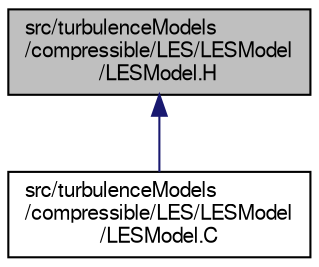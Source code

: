 digraph "src/turbulenceModels/compressible/LES/LESModel/LESModel.H"
{
  bgcolor="transparent";
  edge [fontname="FreeSans",fontsize="10",labelfontname="FreeSans",labelfontsize="10"];
  node [fontname="FreeSans",fontsize="10",shape=record];
  Node355 [label="src/turbulenceModels\l/compressible/LES/LESModel\l/LESModel.H",height=0.2,width=0.4,color="black", fillcolor="grey75", style="filled", fontcolor="black"];
  Node355 -> Node356 [dir="back",color="midnightblue",fontsize="10",style="solid",fontname="FreeSans"];
  Node356 [label="src/turbulenceModels\l/compressible/LES/LESModel\l/LESModel.C",height=0.2,width=0.4,color="black",URL="$a39821.html"];
}
